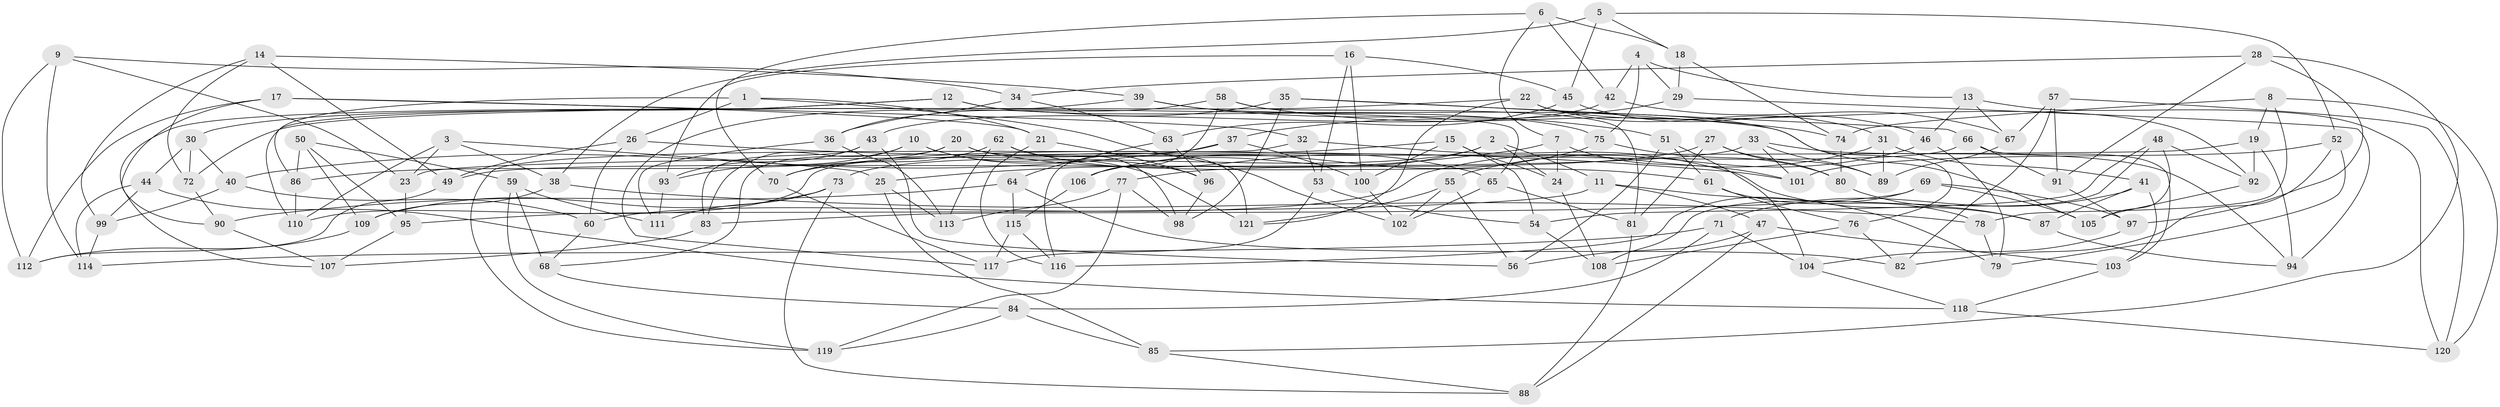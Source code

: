 // coarse degree distribution, {6: 0.5466666666666666, 4: 0.37333333333333335, 5: 0.06666666666666667, 3: 0.013333333333333334}
// Generated by graph-tools (version 1.1) at 2025/42/03/06/25 10:42:17]
// undirected, 121 vertices, 242 edges
graph export_dot {
graph [start="1"]
  node [color=gray90,style=filled];
  1;
  2;
  3;
  4;
  5;
  6;
  7;
  8;
  9;
  10;
  11;
  12;
  13;
  14;
  15;
  16;
  17;
  18;
  19;
  20;
  21;
  22;
  23;
  24;
  25;
  26;
  27;
  28;
  29;
  30;
  31;
  32;
  33;
  34;
  35;
  36;
  37;
  38;
  39;
  40;
  41;
  42;
  43;
  44;
  45;
  46;
  47;
  48;
  49;
  50;
  51;
  52;
  53;
  54;
  55;
  56;
  57;
  58;
  59;
  60;
  61;
  62;
  63;
  64;
  65;
  66;
  67;
  68;
  69;
  70;
  71;
  72;
  73;
  74;
  75;
  76;
  77;
  78;
  79;
  80;
  81;
  82;
  83;
  84;
  85;
  86;
  87;
  88;
  89;
  90;
  91;
  92;
  93;
  94;
  95;
  96;
  97;
  98;
  99;
  100;
  101;
  102;
  103;
  104;
  105;
  106;
  107;
  108;
  109;
  110;
  111;
  112;
  113;
  114;
  115;
  116;
  117;
  118;
  119;
  120;
  121;
  1 -- 21;
  1 -- 26;
  1 -- 102;
  1 -- 86;
  2 -- 11;
  2 -- 24;
  2 -- 106;
  2 -- 73;
  3 -- 25;
  3 -- 23;
  3 -- 38;
  3 -- 110;
  4 -- 42;
  4 -- 13;
  4 -- 29;
  4 -- 75;
  5 -- 38;
  5 -- 18;
  5 -- 52;
  5 -- 45;
  6 -- 70;
  6 -- 18;
  6 -- 7;
  6 -- 42;
  7 -- 25;
  7 -- 24;
  7 -- 101;
  8 -- 120;
  8 -- 78;
  8 -- 74;
  8 -- 19;
  9 -- 23;
  9 -- 34;
  9 -- 114;
  9 -- 112;
  10 -- 83;
  10 -- 121;
  10 -- 96;
  10 -- 93;
  11 -- 95;
  11 -- 47;
  11 -- 79;
  12 -- 65;
  12 -- 107;
  12 -- 75;
  12 -- 30;
  13 -- 67;
  13 -- 46;
  13 -- 120;
  14 -- 72;
  14 -- 39;
  14 -- 99;
  14 -- 49;
  15 -- 54;
  15 -- 70;
  15 -- 100;
  15 -- 24;
  16 -- 93;
  16 -- 45;
  16 -- 53;
  16 -- 100;
  17 -- 21;
  17 -- 90;
  17 -- 112;
  17 -- 32;
  18 -- 29;
  18 -- 74;
  19 -- 94;
  19 -- 92;
  19 -- 23;
  20 -- 68;
  20 -- 121;
  20 -- 61;
  20 -- 86;
  21 -- 116;
  21 -- 96;
  22 -- 92;
  22 -- 121;
  22 -- 72;
  22 -- 31;
  23 -- 95;
  24 -- 108;
  25 -- 85;
  25 -- 113;
  26 -- 60;
  26 -- 101;
  26 -- 49;
  27 -- 81;
  27 -- 77;
  27 -- 80;
  27 -- 89;
  28 -- 91;
  28 -- 34;
  28 -- 85;
  28 -- 97;
  29 -- 94;
  29 -- 37;
  30 -- 40;
  30 -- 44;
  30 -- 72;
  31 -- 60;
  31 -- 89;
  31 -- 41;
  32 -- 87;
  32 -- 119;
  32 -- 53;
  33 -- 94;
  33 -- 101;
  33 -- 89;
  33 -- 49;
  34 -- 63;
  34 -- 36;
  35 -- 98;
  35 -- 36;
  35 -- 66;
  35 -- 76;
  36 -- 111;
  36 -- 113;
  37 -- 40;
  37 -- 116;
  37 -- 100;
  38 -- 109;
  38 -- 78;
  39 -- 110;
  39 -- 105;
  39 -- 51;
  40 -- 60;
  40 -- 99;
  41 -- 87;
  41 -- 71;
  41 -- 103;
  42 -- 67;
  42 -- 43;
  43 -- 93;
  43 -- 56;
  43 -- 83;
  44 -- 118;
  44 -- 99;
  44 -- 114;
  45 -- 63;
  45 -- 46;
  46 -- 79;
  46 -- 55;
  47 -- 88;
  47 -- 56;
  47 -- 103;
  48 -- 92;
  48 -- 108;
  48 -- 105;
  48 -- 54;
  49 -- 112;
  50 -- 95;
  50 -- 86;
  50 -- 59;
  50 -- 109;
  51 -- 56;
  51 -- 61;
  51 -- 104;
  52 -- 82;
  52 -- 101;
  52 -- 79;
  53 -- 117;
  53 -- 54;
  54 -- 108;
  55 -- 102;
  55 -- 56;
  55 -- 121;
  57 -- 67;
  57 -- 91;
  57 -- 82;
  57 -- 120;
  58 -- 117;
  58 -- 106;
  58 -- 74;
  58 -- 81;
  59 -- 119;
  59 -- 68;
  59 -- 111;
  60 -- 68;
  61 -- 76;
  61 -- 78;
  62 -- 70;
  62 -- 65;
  62 -- 98;
  62 -- 113;
  63 -- 64;
  63 -- 96;
  64 -- 115;
  64 -- 90;
  64 -- 82;
  65 -- 102;
  65 -- 81;
  66 -- 91;
  66 -- 103;
  66 -- 110;
  67 -- 89;
  68 -- 84;
  69 -- 116;
  69 -- 83;
  69 -- 97;
  69 -- 105;
  70 -- 117;
  71 -- 84;
  71 -- 104;
  71 -- 114;
  72 -- 90;
  73 -- 88;
  73 -- 109;
  73 -- 111;
  74 -- 80;
  75 -- 80;
  75 -- 106;
  76 -- 82;
  76 -- 108;
  77 -- 98;
  77 -- 113;
  77 -- 119;
  78 -- 79;
  80 -- 87;
  81 -- 88;
  83 -- 107;
  84 -- 85;
  84 -- 119;
  85 -- 88;
  86 -- 110;
  87 -- 94;
  90 -- 107;
  91 -- 97;
  92 -- 105;
  93 -- 111;
  95 -- 107;
  96 -- 98;
  97 -- 104;
  99 -- 114;
  100 -- 102;
  103 -- 118;
  104 -- 118;
  106 -- 115;
  109 -- 112;
  115 -- 117;
  115 -- 116;
  118 -- 120;
}
